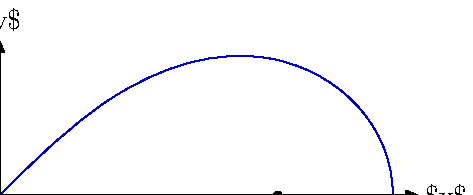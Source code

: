 \documentclass{standalone}
\usepackage{luamplib}
\begin{document}
\mplibtextextlabel{enable}
\begin{mplibcode}
beginfig(1); 
numeric a, c; c = 100; a = sqrt(2) * c;
vardef f(expr x) = a * cosd(x) / (1 + sind(x) ** 2) enddef;
vardef g(expr x) = f(x) * sind(x) enddef;
numeric mint, maxt, s; mint = 0; s = 30; maxt = 360;
path p; 
p = for t = mint step s until maxt - s: 
    (f(t), g(t)) ...
endfor cycle;
draw p withcolor 3/4 blue;
path xx, yy;
xx = (left -- right) scaled 150;
yy = (down -- up) scaled 55;
drawarrow xx; label.rt("$x$", point 1 of xx);
drawarrow yy; label.top("$y$", point 1 of yy);
dotlabel.bot("$F_1$", c * left);
dotlabel.bot("$F_2$", c * right);
endfig;
\end{mplibcode}
\end{document}
